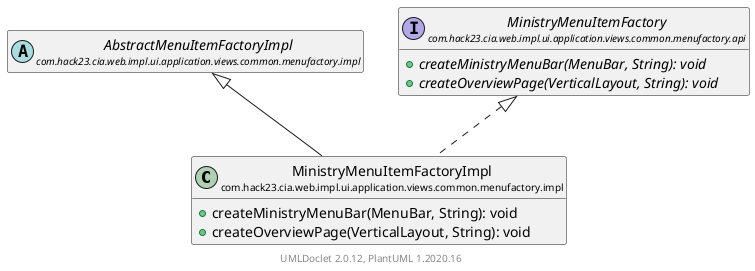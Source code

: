 @startuml
    set namespaceSeparator none
    hide empty fields
    hide empty methods

    class "<size:14>MinistryMenuItemFactoryImpl\n<size:10>com.hack23.cia.web.impl.ui.application.views.common.menufactory.impl" as com.hack23.cia.web.impl.ui.application.views.common.menufactory.impl.MinistryMenuItemFactoryImpl [[MinistryMenuItemFactoryImpl.html]] {
        +createMinistryMenuBar(MenuBar, String): void
        +createOverviewPage(VerticalLayout, String): void
    }

    abstract class "<size:14>AbstractMenuItemFactoryImpl\n<size:10>com.hack23.cia.web.impl.ui.application.views.common.menufactory.impl" as com.hack23.cia.web.impl.ui.application.views.common.menufactory.impl.AbstractMenuItemFactoryImpl [[AbstractMenuItemFactoryImpl.html]]
    interface "<size:14>MinistryMenuItemFactory\n<size:10>com.hack23.cia.web.impl.ui.application.views.common.menufactory.api" as com.hack23.cia.web.impl.ui.application.views.common.menufactory.api.MinistryMenuItemFactory [[../api/MinistryMenuItemFactory.html]] {
        {abstract} +createMinistryMenuBar(MenuBar, String): void
        {abstract} +createOverviewPage(VerticalLayout, String): void
    }

    com.hack23.cia.web.impl.ui.application.views.common.menufactory.impl.AbstractMenuItemFactoryImpl <|-- com.hack23.cia.web.impl.ui.application.views.common.menufactory.impl.MinistryMenuItemFactoryImpl
    com.hack23.cia.web.impl.ui.application.views.common.menufactory.api.MinistryMenuItemFactory <|.. com.hack23.cia.web.impl.ui.application.views.common.menufactory.impl.MinistryMenuItemFactoryImpl

    center footer UMLDoclet 2.0.12, PlantUML 1.2020.16
@enduml
